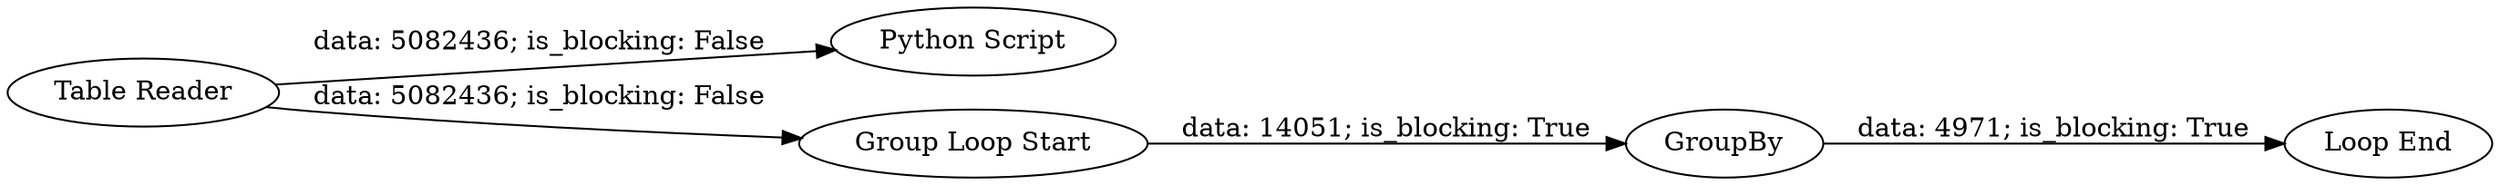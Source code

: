 digraph {
	"3957686014758046536_14" [label="Python Script"]
	"3957686014758046536_7" [label="Loop End"]
	"3957686014758046536_1" [label="Table Reader"]
	"3957686014758046536_5" [label="Group Loop Start"]
	"3957686014758046536_6" [label=GroupBy]
	"3957686014758046536_1" -> "3957686014758046536_5" [label="data: 5082436; is_blocking: False"]
	"3957686014758046536_1" -> "3957686014758046536_14" [label="data: 5082436; is_blocking: False"]
	"3957686014758046536_6" -> "3957686014758046536_7" [label="data: 4971; is_blocking: True"]
	"3957686014758046536_5" -> "3957686014758046536_6" [label="data: 14051; is_blocking: True"]
	rankdir=LR
}
